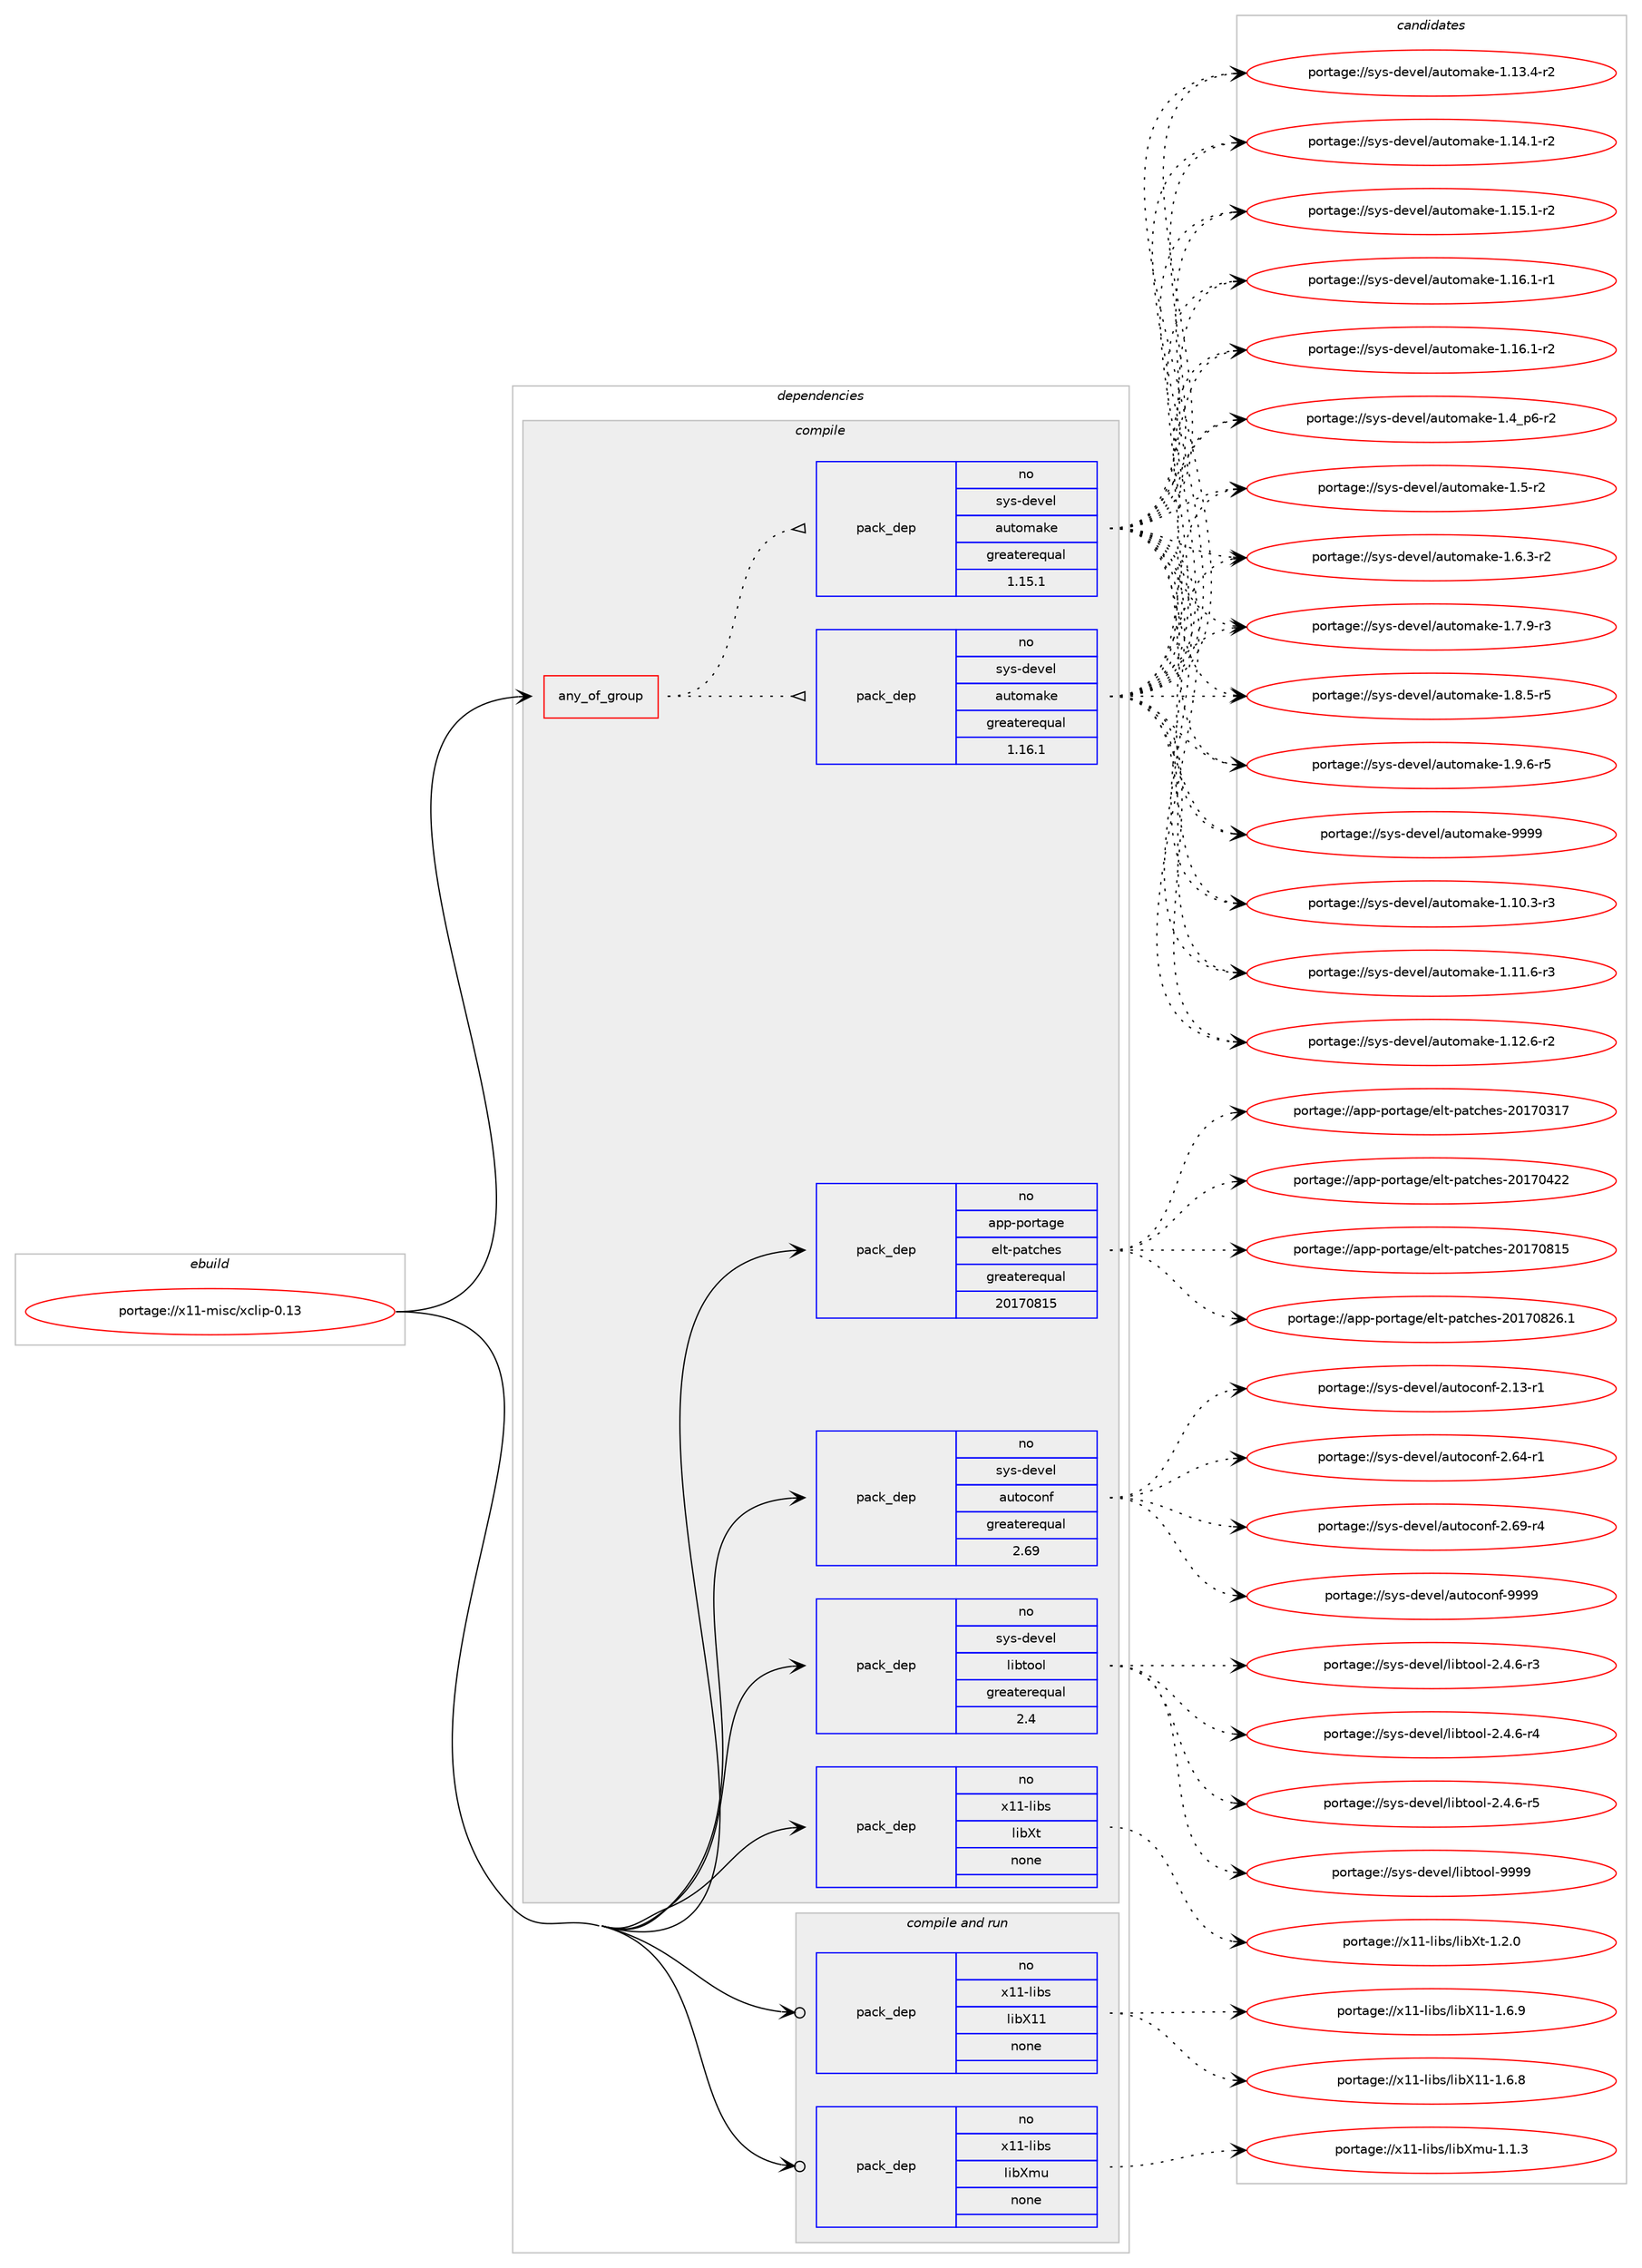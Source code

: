 digraph prolog {

# *************
# Graph options
# *************

newrank=true;
concentrate=true;
compound=true;
graph [rankdir=LR,fontname=Helvetica,fontsize=10,ranksep=1.5];#, ranksep=2.5, nodesep=0.2];
edge  [arrowhead=vee];
node  [fontname=Helvetica,fontsize=10];

# **********
# The ebuild
# **********

subgraph cluster_leftcol {
color=gray;
rank=same;
label=<<i>ebuild</i>>;
id [label="portage://x11-misc/xclip-0.13", color=red, width=4, href="../x11-misc/xclip-0.13.svg"];
}

# ****************
# The dependencies
# ****************

subgraph cluster_midcol {
color=gray;
label=<<i>dependencies</i>>;
subgraph cluster_compile {
fillcolor="#eeeeee";
style=filled;
label=<<i>compile</i>>;
subgraph any7905 {
dependency454879 [label=<<TABLE BORDER="0" CELLBORDER="1" CELLSPACING="0" CELLPADDING="4"><TR><TD CELLPADDING="10">any_of_group</TD></TR></TABLE>>, shape=none, color=red];subgraph pack338043 {
dependency454880 [label=<<TABLE BORDER="0" CELLBORDER="1" CELLSPACING="0" CELLPADDING="4" WIDTH="220"><TR><TD ROWSPAN="6" CELLPADDING="30">pack_dep</TD></TR><TR><TD WIDTH="110">no</TD></TR><TR><TD>sys-devel</TD></TR><TR><TD>automake</TD></TR><TR><TD>greaterequal</TD></TR><TR><TD>1.16.1</TD></TR></TABLE>>, shape=none, color=blue];
}
dependency454879:e -> dependency454880:w [weight=20,style="dotted",arrowhead="oinv"];
subgraph pack338044 {
dependency454881 [label=<<TABLE BORDER="0" CELLBORDER="1" CELLSPACING="0" CELLPADDING="4" WIDTH="220"><TR><TD ROWSPAN="6" CELLPADDING="30">pack_dep</TD></TR><TR><TD WIDTH="110">no</TD></TR><TR><TD>sys-devel</TD></TR><TR><TD>automake</TD></TR><TR><TD>greaterequal</TD></TR><TR><TD>1.15.1</TD></TR></TABLE>>, shape=none, color=blue];
}
dependency454879:e -> dependency454881:w [weight=20,style="dotted",arrowhead="oinv"];
}
id:e -> dependency454879:w [weight=20,style="solid",arrowhead="vee"];
subgraph pack338045 {
dependency454882 [label=<<TABLE BORDER="0" CELLBORDER="1" CELLSPACING="0" CELLPADDING="4" WIDTH="220"><TR><TD ROWSPAN="6" CELLPADDING="30">pack_dep</TD></TR><TR><TD WIDTH="110">no</TD></TR><TR><TD>app-portage</TD></TR><TR><TD>elt-patches</TD></TR><TR><TD>greaterequal</TD></TR><TR><TD>20170815</TD></TR></TABLE>>, shape=none, color=blue];
}
id:e -> dependency454882:w [weight=20,style="solid",arrowhead="vee"];
subgraph pack338046 {
dependency454883 [label=<<TABLE BORDER="0" CELLBORDER="1" CELLSPACING="0" CELLPADDING="4" WIDTH="220"><TR><TD ROWSPAN="6" CELLPADDING="30">pack_dep</TD></TR><TR><TD WIDTH="110">no</TD></TR><TR><TD>sys-devel</TD></TR><TR><TD>autoconf</TD></TR><TR><TD>greaterequal</TD></TR><TR><TD>2.69</TD></TR></TABLE>>, shape=none, color=blue];
}
id:e -> dependency454883:w [weight=20,style="solid",arrowhead="vee"];
subgraph pack338047 {
dependency454884 [label=<<TABLE BORDER="0" CELLBORDER="1" CELLSPACING="0" CELLPADDING="4" WIDTH="220"><TR><TD ROWSPAN="6" CELLPADDING="30">pack_dep</TD></TR><TR><TD WIDTH="110">no</TD></TR><TR><TD>sys-devel</TD></TR><TR><TD>libtool</TD></TR><TR><TD>greaterequal</TD></TR><TR><TD>2.4</TD></TR></TABLE>>, shape=none, color=blue];
}
id:e -> dependency454884:w [weight=20,style="solid",arrowhead="vee"];
subgraph pack338048 {
dependency454885 [label=<<TABLE BORDER="0" CELLBORDER="1" CELLSPACING="0" CELLPADDING="4" WIDTH="220"><TR><TD ROWSPAN="6" CELLPADDING="30">pack_dep</TD></TR><TR><TD WIDTH="110">no</TD></TR><TR><TD>x11-libs</TD></TR><TR><TD>libXt</TD></TR><TR><TD>none</TD></TR><TR><TD></TD></TR></TABLE>>, shape=none, color=blue];
}
id:e -> dependency454885:w [weight=20,style="solid",arrowhead="vee"];
}
subgraph cluster_compileandrun {
fillcolor="#eeeeee";
style=filled;
label=<<i>compile and run</i>>;
subgraph pack338049 {
dependency454886 [label=<<TABLE BORDER="0" CELLBORDER="1" CELLSPACING="0" CELLPADDING="4" WIDTH="220"><TR><TD ROWSPAN="6" CELLPADDING="30">pack_dep</TD></TR><TR><TD WIDTH="110">no</TD></TR><TR><TD>x11-libs</TD></TR><TR><TD>libX11</TD></TR><TR><TD>none</TD></TR><TR><TD></TD></TR></TABLE>>, shape=none, color=blue];
}
id:e -> dependency454886:w [weight=20,style="solid",arrowhead="odotvee"];
subgraph pack338050 {
dependency454887 [label=<<TABLE BORDER="0" CELLBORDER="1" CELLSPACING="0" CELLPADDING="4" WIDTH="220"><TR><TD ROWSPAN="6" CELLPADDING="30">pack_dep</TD></TR><TR><TD WIDTH="110">no</TD></TR><TR><TD>x11-libs</TD></TR><TR><TD>libXmu</TD></TR><TR><TD>none</TD></TR><TR><TD></TD></TR></TABLE>>, shape=none, color=blue];
}
id:e -> dependency454887:w [weight=20,style="solid",arrowhead="odotvee"];
}
subgraph cluster_run {
fillcolor="#eeeeee";
style=filled;
label=<<i>run</i>>;
}
}

# **************
# The candidates
# **************

subgraph cluster_choices {
rank=same;
color=gray;
label=<<i>candidates</i>>;

subgraph choice338043 {
color=black;
nodesep=1;
choiceportage11512111545100101118101108479711711611110997107101454946494846514511451 [label="portage://sys-devel/automake-1.10.3-r3", color=red, width=4,href="../sys-devel/automake-1.10.3-r3.svg"];
choiceportage11512111545100101118101108479711711611110997107101454946494946544511451 [label="portage://sys-devel/automake-1.11.6-r3", color=red, width=4,href="../sys-devel/automake-1.11.6-r3.svg"];
choiceportage11512111545100101118101108479711711611110997107101454946495046544511450 [label="portage://sys-devel/automake-1.12.6-r2", color=red, width=4,href="../sys-devel/automake-1.12.6-r2.svg"];
choiceportage11512111545100101118101108479711711611110997107101454946495146524511450 [label="portage://sys-devel/automake-1.13.4-r2", color=red, width=4,href="../sys-devel/automake-1.13.4-r2.svg"];
choiceportage11512111545100101118101108479711711611110997107101454946495246494511450 [label="portage://sys-devel/automake-1.14.1-r2", color=red, width=4,href="../sys-devel/automake-1.14.1-r2.svg"];
choiceportage11512111545100101118101108479711711611110997107101454946495346494511450 [label="portage://sys-devel/automake-1.15.1-r2", color=red, width=4,href="../sys-devel/automake-1.15.1-r2.svg"];
choiceportage11512111545100101118101108479711711611110997107101454946495446494511449 [label="portage://sys-devel/automake-1.16.1-r1", color=red, width=4,href="../sys-devel/automake-1.16.1-r1.svg"];
choiceportage11512111545100101118101108479711711611110997107101454946495446494511450 [label="portage://sys-devel/automake-1.16.1-r2", color=red, width=4,href="../sys-devel/automake-1.16.1-r2.svg"];
choiceportage115121115451001011181011084797117116111109971071014549465295112544511450 [label="portage://sys-devel/automake-1.4_p6-r2", color=red, width=4,href="../sys-devel/automake-1.4_p6-r2.svg"];
choiceportage11512111545100101118101108479711711611110997107101454946534511450 [label="portage://sys-devel/automake-1.5-r2", color=red, width=4,href="../sys-devel/automake-1.5-r2.svg"];
choiceportage115121115451001011181011084797117116111109971071014549465446514511450 [label="portage://sys-devel/automake-1.6.3-r2", color=red, width=4,href="../sys-devel/automake-1.6.3-r2.svg"];
choiceportage115121115451001011181011084797117116111109971071014549465546574511451 [label="portage://sys-devel/automake-1.7.9-r3", color=red, width=4,href="../sys-devel/automake-1.7.9-r3.svg"];
choiceportage115121115451001011181011084797117116111109971071014549465646534511453 [label="portage://sys-devel/automake-1.8.5-r5", color=red, width=4,href="../sys-devel/automake-1.8.5-r5.svg"];
choiceportage115121115451001011181011084797117116111109971071014549465746544511453 [label="portage://sys-devel/automake-1.9.6-r5", color=red, width=4,href="../sys-devel/automake-1.9.6-r5.svg"];
choiceportage115121115451001011181011084797117116111109971071014557575757 [label="portage://sys-devel/automake-9999", color=red, width=4,href="../sys-devel/automake-9999.svg"];
dependency454880:e -> choiceportage11512111545100101118101108479711711611110997107101454946494846514511451:w [style=dotted,weight="100"];
dependency454880:e -> choiceportage11512111545100101118101108479711711611110997107101454946494946544511451:w [style=dotted,weight="100"];
dependency454880:e -> choiceportage11512111545100101118101108479711711611110997107101454946495046544511450:w [style=dotted,weight="100"];
dependency454880:e -> choiceportage11512111545100101118101108479711711611110997107101454946495146524511450:w [style=dotted,weight="100"];
dependency454880:e -> choiceportage11512111545100101118101108479711711611110997107101454946495246494511450:w [style=dotted,weight="100"];
dependency454880:e -> choiceportage11512111545100101118101108479711711611110997107101454946495346494511450:w [style=dotted,weight="100"];
dependency454880:e -> choiceportage11512111545100101118101108479711711611110997107101454946495446494511449:w [style=dotted,weight="100"];
dependency454880:e -> choiceportage11512111545100101118101108479711711611110997107101454946495446494511450:w [style=dotted,weight="100"];
dependency454880:e -> choiceportage115121115451001011181011084797117116111109971071014549465295112544511450:w [style=dotted,weight="100"];
dependency454880:e -> choiceportage11512111545100101118101108479711711611110997107101454946534511450:w [style=dotted,weight="100"];
dependency454880:e -> choiceportage115121115451001011181011084797117116111109971071014549465446514511450:w [style=dotted,weight="100"];
dependency454880:e -> choiceportage115121115451001011181011084797117116111109971071014549465546574511451:w [style=dotted,weight="100"];
dependency454880:e -> choiceportage115121115451001011181011084797117116111109971071014549465646534511453:w [style=dotted,weight="100"];
dependency454880:e -> choiceportage115121115451001011181011084797117116111109971071014549465746544511453:w [style=dotted,weight="100"];
dependency454880:e -> choiceportage115121115451001011181011084797117116111109971071014557575757:w [style=dotted,weight="100"];
}
subgraph choice338044 {
color=black;
nodesep=1;
choiceportage11512111545100101118101108479711711611110997107101454946494846514511451 [label="portage://sys-devel/automake-1.10.3-r3", color=red, width=4,href="../sys-devel/automake-1.10.3-r3.svg"];
choiceportage11512111545100101118101108479711711611110997107101454946494946544511451 [label="portage://sys-devel/automake-1.11.6-r3", color=red, width=4,href="../sys-devel/automake-1.11.6-r3.svg"];
choiceportage11512111545100101118101108479711711611110997107101454946495046544511450 [label="portage://sys-devel/automake-1.12.6-r2", color=red, width=4,href="../sys-devel/automake-1.12.6-r2.svg"];
choiceportage11512111545100101118101108479711711611110997107101454946495146524511450 [label="portage://sys-devel/automake-1.13.4-r2", color=red, width=4,href="../sys-devel/automake-1.13.4-r2.svg"];
choiceportage11512111545100101118101108479711711611110997107101454946495246494511450 [label="portage://sys-devel/automake-1.14.1-r2", color=red, width=4,href="../sys-devel/automake-1.14.1-r2.svg"];
choiceportage11512111545100101118101108479711711611110997107101454946495346494511450 [label="portage://sys-devel/automake-1.15.1-r2", color=red, width=4,href="../sys-devel/automake-1.15.1-r2.svg"];
choiceportage11512111545100101118101108479711711611110997107101454946495446494511449 [label="portage://sys-devel/automake-1.16.1-r1", color=red, width=4,href="../sys-devel/automake-1.16.1-r1.svg"];
choiceportage11512111545100101118101108479711711611110997107101454946495446494511450 [label="portage://sys-devel/automake-1.16.1-r2", color=red, width=4,href="../sys-devel/automake-1.16.1-r2.svg"];
choiceportage115121115451001011181011084797117116111109971071014549465295112544511450 [label="portage://sys-devel/automake-1.4_p6-r2", color=red, width=4,href="../sys-devel/automake-1.4_p6-r2.svg"];
choiceportage11512111545100101118101108479711711611110997107101454946534511450 [label="portage://sys-devel/automake-1.5-r2", color=red, width=4,href="../sys-devel/automake-1.5-r2.svg"];
choiceportage115121115451001011181011084797117116111109971071014549465446514511450 [label="portage://sys-devel/automake-1.6.3-r2", color=red, width=4,href="../sys-devel/automake-1.6.3-r2.svg"];
choiceportage115121115451001011181011084797117116111109971071014549465546574511451 [label="portage://sys-devel/automake-1.7.9-r3", color=red, width=4,href="../sys-devel/automake-1.7.9-r3.svg"];
choiceportage115121115451001011181011084797117116111109971071014549465646534511453 [label="portage://sys-devel/automake-1.8.5-r5", color=red, width=4,href="../sys-devel/automake-1.8.5-r5.svg"];
choiceportage115121115451001011181011084797117116111109971071014549465746544511453 [label="portage://sys-devel/automake-1.9.6-r5", color=red, width=4,href="../sys-devel/automake-1.9.6-r5.svg"];
choiceportage115121115451001011181011084797117116111109971071014557575757 [label="portage://sys-devel/automake-9999", color=red, width=4,href="../sys-devel/automake-9999.svg"];
dependency454881:e -> choiceportage11512111545100101118101108479711711611110997107101454946494846514511451:w [style=dotted,weight="100"];
dependency454881:e -> choiceportage11512111545100101118101108479711711611110997107101454946494946544511451:w [style=dotted,weight="100"];
dependency454881:e -> choiceportage11512111545100101118101108479711711611110997107101454946495046544511450:w [style=dotted,weight="100"];
dependency454881:e -> choiceportage11512111545100101118101108479711711611110997107101454946495146524511450:w [style=dotted,weight="100"];
dependency454881:e -> choiceportage11512111545100101118101108479711711611110997107101454946495246494511450:w [style=dotted,weight="100"];
dependency454881:e -> choiceportage11512111545100101118101108479711711611110997107101454946495346494511450:w [style=dotted,weight="100"];
dependency454881:e -> choiceportage11512111545100101118101108479711711611110997107101454946495446494511449:w [style=dotted,weight="100"];
dependency454881:e -> choiceportage11512111545100101118101108479711711611110997107101454946495446494511450:w [style=dotted,weight="100"];
dependency454881:e -> choiceportage115121115451001011181011084797117116111109971071014549465295112544511450:w [style=dotted,weight="100"];
dependency454881:e -> choiceportage11512111545100101118101108479711711611110997107101454946534511450:w [style=dotted,weight="100"];
dependency454881:e -> choiceportage115121115451001011181011084797117116111109971071014549465446514511450:w [style=dotted,weight="100"];
dependency454881:e -> choiceportage115121115451001011181011084797117116111109971071014549465546574511451:w [style=dotted,weight="100"];
dependency454881:e -> choiceportage115121115451001011181011084797117116111109971071014549465646534511453:w [style=dotted,weight="100"];
dependency454881:e -> choiceportage115121115451001011181011084797117116111109971071014549465746544511453:w [style=dotted,weight="100"];
dependency454881:e -> choiceportage115121115451001011181011084797117116111109971071014557575757:w [style=dotted,weight="100"];
}
subgraph choice338045 {
color=black;
nodesep=1;
choiceportage97112112451121111141169710310147101108116451129711699104101115455048495548514955 [label="portage://app-portage/elt-patches-20170317", color=red, width=4,href="../app-portage/elt-patches-20170317.svg"];
choiceportage97112112451121111141169710310147101108116451129711699104101115455048495548525050 [label="portage://app-portage/elt-patches-20170422", color=red, width=4,href="../app-portage/elt-patches-20170422.svg"];
choiceportage97112112451121111141169710310147101108116451129711699104101115455048495548564953 [label="portage://app-portage/elt-patches-20170815", color=red, width=4,href="../app-portage/elt-patches-20170815.svg"];
choiceportage971121124511211111411697103101471011081164511297116991041011154550484955485650544649 [label="portage://app-portage/elt-patches-20170826.1", color=red, width=4,href="../app-portage/elt-patches-20170826.1.svg"];
dependency454882:e -> choiceportage97112112451121111141169710310147101108116451129711699104101115455048495548514955:w [style=dotted,weight="100"];
dependency454882:e -> choiceportage97112112451121111141169710310147101108116451129711699104101115455048495548525050:w [style=dotted,weight="100"];
dependency454882:e -> choiceportage97112112451121111141169710310147101108116451129711699104101115455048495548564953:w [style=dotted,weight="100"];
dependency454882:e -> choiceportage971121124511211111411697103101471011081164511297116991041011154550484955485650544649:w [style=dotted,weight="100"];
}
subgraph choice338046 {
color=black;
nodesep=1;
choiceportage1151211154510010111810110847971171161119911111010245504649514511449 [label="portage://sys-devel/autoconf-2.13-r1", color=red, width=4,href="../sys-devel/autoconf-2.13-r1.svg"];
choiceportage1151211154510010111810110847971171161119911111010245504654524511449 [label="portage://sys-devel/autoconf-2.64-r1", color=red, width=4,href="../sys-devel/autoconf-2.64-r1.svg"];
choiceportage1151211154510010111810110847971171161119911111010245504654574511452 [label="portage://sys-devel/autoconf-2.69-r4", color=red, width=4,href="../sys-devel/autoconf-2.69-r4.svg"];
choiceportage115121115451001011181011084797117116111991111101024557575757 [label="portage://sys-devel/autoconf-9999", color=red, width=4,href="../sys-devel/autoconf-9999.svg"];
dependency454883:e -> choiceportage1151211154510010111810110847971171161119911111010245504649514511449:w [style=dotted,weight="100"];
dependency454883:e -> choiceportage1151211154510010111810110847971171161119911111010245504654524511449:w [style=dotted,weight="100"];
dependency454883:e -> choiceportage1151211154510010111810110847971171161119911111010245504654574511452:w [style=dotted,weight="100"];
dependency454883:e -> choiceportage115121115451001011181011084797117116111991111101024557575757:w [style=dotted,weight="100"];
}
subgraph choice338047 {
color=black;
nodesep=1;
choiceportage1151211154510010111810110847108105981161111111084550465246544511451 [label="portage://sys-devel/libtool-2.4.6-r3", color=red, width=4,href="../sys-devel/libtool-2.4.6-r3.svg"];
choiceportage1151211154510010111810110847108105981161111111084550465246544511452 [label="portage://sys-devel/libtool-2.4.6-r4", color=red, width=4,href="../sys-devel/libtool-2.4.6-r4.svg"];
choiceportage1151211154510010111810110847108105981161111111084550465246544511453 [label="portage://sys-devel/libtool-2.4.6-r5", color=red, width=4,href="../sys-devel/libtool-2.4.6-r5.svg"];
choiceportage1151211154510010111810110847108105981161111111084557575757 [label="portage://sys-devel/libtool-9999", color=red, width=4,href="../sys-devel/libtool-9999.svg"];
dependency454884:e -> choiceportage1151211154510010111810110847108105981161111111084550465246544511451:w [style=dotted,weight="100"];
dependency454884:e -> choiceportage1151211154510010111810110847108105981161111111084550465246544511452:w [style=dotted,weight="100"];
dependency454884:e -> choiceportage1151211154510010111810110847108105981161111111084550465246544511453:w [style=dotted,weight="100"];
dependency454884:e -> choiceportage1151211154510010111810110847108105981161111111084557575757:w [style=dotted,weight="100"];
}
subgraph choice338048 {
color=black;
nodesep=1;
choiceportage12049494510810598115471081059888116454946504648 [label="portage://x11-libs/libXt-1.2.0", color=red, width=4,href="../x11-libs/libXt-1.2.0.svg"];
dependency454885:e -> choiceportage12049494510810598115471081059888116454946504648:w [style=dotted,weight="100"];
}
subgraph choice338049 {
color=black;
nodesep=1;
choiceportage120494945108105981154710810598884949454946544656 [label="portage://x11-libs/libX11-1.6.8", color=red, width=4,href="../x11-libs/libX11-1.6.8.svg"];
choiceportage120494945108105981154710810598884949454946544657 [label="portage://x11-libs/libX11-1.6.9", color=red, width=4,href="../x11-libs/libX11-1.6.9.svg"];
dependency454886:e -> choiceportage120494945108105981154710810598884949454946544656:w [style=dotted,weight="100"];
dependency454886:e -> choiceportage120494945108105981154710810598884949454946544657:w [style=dotted,weight="100"];
}
subgraph choice338050 {
color=black;
nodesep=1;
choiceportage12049494510810598115471081059888109117454946494651 [label="portage://x11-libs/libXmu-1.1.3", color=red, width=4,href="../x11-libs/libXmu-1.1.3.svg"];
dependency454887:e -> choiceportage12049494510810598115471081059888109117454946494651:w [style=dotted,weight="100"];
}
}

}
